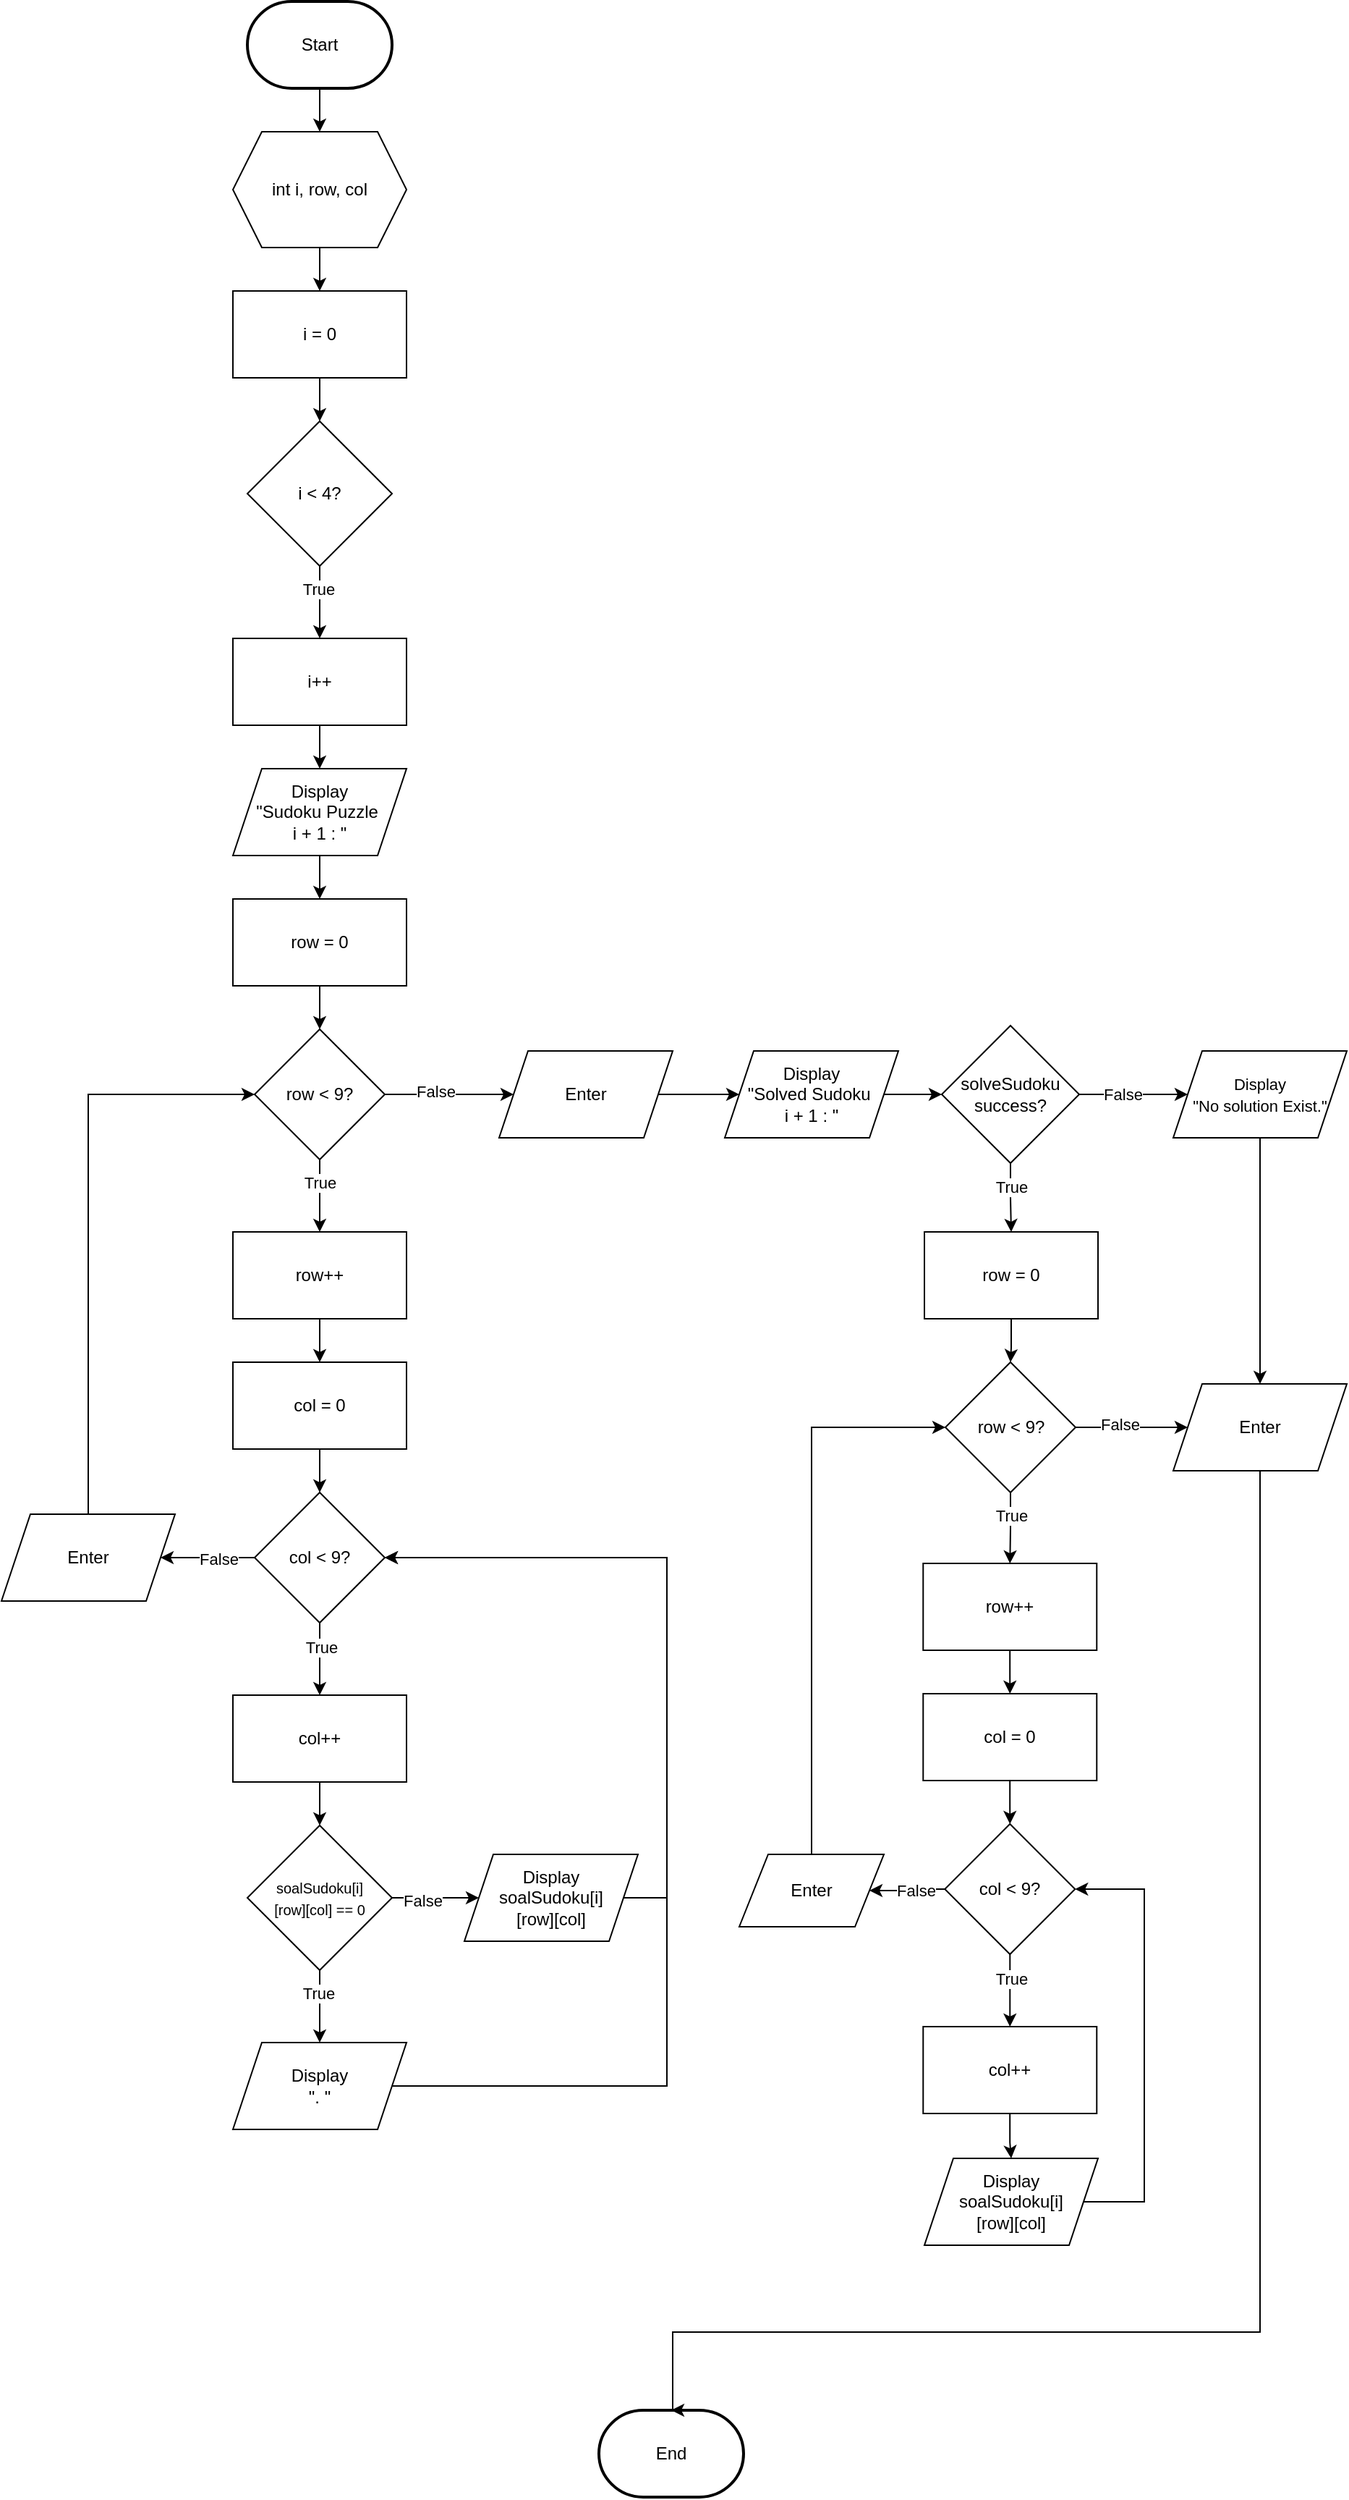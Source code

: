 <mxfile version="25.0.3" pages="2">
  <diagram id="C5RBs43oDa-KdzZeNtuy" name="Main">
    <mxGraphModel dx="3350" dy="1368" grid="1" gridSize="10" guides="1" tooltips="1" connect="1" arrows="1" fold="1" page="1" pageScale="1" pageWidth="827" pageHeight="1169" math="0" shadow="0">
      <root>
        <mxCell id="WIyWlLk6GJQsqaUBKTNV-0" />
        <mxCell id="WIyWlLk6GJQsqaUBKTNV-1" parent="WIyWlLk6GJQsqaUBKTNV-0" />
        <mxCell id="BuEJ6Aap__L7EWb8mCtW-2" style="edgeStyle=orthogonalEdgeStyle;rounded=0;orthogonalLoop=1;jettySize=auto;html=1;entryX=0.5;entryY=0;entryDx=0;entryDy=0;" edge="1" parent="WIyWlLk6GJQsqaUBKTNV-1" source="BuEJ6Aap__L7EWb8mCtW-0" target="BuEJ6Aap__L7EWb8mCtW-1">
          <mxGeometry relative="1" as="geometry" />
        </mxCell>
        <mxCell id="BuEJ6Aap__L7EWb8mCtW-0" value="Start" style="strokeWidth=2;html=1;shape=mxgraph.flowchart.terminator;whiteSpace=wrap;" vertex="1" parent="WIyWlLk6GJQsqaUBKTNV-1">
          <mxGeometry x="120" y="90" width="100" height="60" as="geometry" />
        </mxCell>
        <mxCell id="BuEJ6Aap__L7EWb8mCtW-5" style="edgeStyle=orthogonalEdgeStyle;rounded=0;orthogonalLoop=1;jettySize=auto;html=1;entryX=0.5;entryY=0;entryDx=0;entryDy=0;" edge="1" parent="WIyWlLk6GJQsqaUBKTNV-1" source="BuEJ6Aap__L7EWb8mCtW-1" target="BuEJ6Aap__L7EWb8mCtW-4">
          <mxGeometry relative="1" as="geometry" />
        </mxCell>
        <mxCell id="BuEJ6Aap__L7EWb8mCtW-1" value="int i, row, col" style="shape=hexagon;perimeter=hexagonPerimeter2;whiteSpace=wrap;html=1;fixedSize=1;" vertex="1" parent="WIyWlLk6GJQsqaUBKTNV-1">
          <mxGeometry x="110" y="180" width="120" height="80" as="geometry" />
        </mxCell>
        <mxCell id="BuEJ6Aap__L7EWb8mCtW-7" style="edgeStyle=orthogonalEdgeStyle;rounded=0;orthogonalLoop=1;jettySize=auto;html=1;entryX=0.5;entryY=0;entryDx=0;entryDy=0;" edge="1" parent="WIyWlLk6GJQsqaUBKTNV-1" source="BuEJ6Aap__L7EWb8mCtW-4" target="BuEJ6Aap__L7EWb8mCtW-6">
          <mxGeometry relative="1" as="geometry" />
        </mxCell>
        <mxCell id="BuEJ6Aap__L7EWb8mCtW-4" value="i = 0" style="rounded=0;whiteSpace=wrap;html=1;" vertex="1" parent="WIyWlLk6GJQsqaUBKTNV-1">
          <mxGeometry x="110" y="290" width="120" height="60" as="geometry" />
        </mxCell>
        <mxCell id="BuEJ6Aap__L7EWb8mCtW-9" style="edgeStyle=orthogonalEdgeStyle;rounded=0;orthogonalLoop=1;jettySize=auto;html=1;entryX=0.5;entryY=0;entryDx=0;entryDy=0;" edge="1" parent="WIyWlLk6GJQsqaUBKTNV-1" source="BuEJ6Aap__L7EWb8mCtW-6" target="BuEJ6Aap__L7EWb8mCtW-8">
          <mxGeometry relative="1" as="geometry" />
        </mxCell>
        <mxCell id="BuEJ6Aap__L7EWb8mCtW-10" value="True" style="edgeLabel;html=1;align=center;verticalAlign=middle;resizable=0;points=[];" vertex="1" connectable="0" parent="BuEJ6Aap__L7EWb8mCtW-9">
          <mxGeometry x="-0.386" y="-1" relative="1" as="geometry">
            <mxPoint as="offset" />
          </mxGeometry>
        </mxCell>
        <mxCell id="BuEJ6Aap__L7EWb8mCtW-6" value="i &amp;lt; 4?" style="rhombus;whiteSpace=wrap;html=1;" vertex="1" parent="WIyWlLk6GJQsqaUBKTNV-1">
          <mxGeometry x="120" y="380" width="100" height="100" as="geometry" />
        </mxCell>
        <mxCell id="BuEJ6Aap__L7EWb8mCtW-12" style="edgeStyle=orthogonalEdgeStyle;rounded=0;orthogonalLoop=1;jettySize=auto;html=1;entryX=0.5;entryY=0;entryDx=0;entryDy=0;" edge="1" parent="WIyWlLk6GJQsqaUBKTNV-1" source="BuEJ6Aap__L7EWb8mCtW-8" target="BuEJ6Aap__L7EWb8mCtW-11">
          <mxGeometry relative="1" as="geometry" />
        </mxCell>
        <mxCell id="BuEJ6Aap__L7EWb8mCtW-8" value="i++" style="rounded=0;whiteSpace=wrap;html=1;" vertex="1" parent="WIyWlLk6GJQsqaUBKTNV-1">
          <mxGeometry x="110" y="530" width="120" height="60" as="geometry" />
        </mxCell>
        <mxCell id="BuEJ6Aap__L7EWb8mCtW-14" style="edgeStyle=orthogonalEdgeStyle;rounded=0;orthogonalLoop=1;jettySize=auto;html=1;entryX=0.5;entryY=0;entryDx=0;entryDy=0;" edge="1" parent="WIyWlLk6GJQsqaUBKTNV-1" source="BuEJ6Aap__L7EWb8mCtW-11" target="BuEJ6Aap__L7EWb8mCtW-13">
          <mxGeometry relative="1" as="geometry" />
        </mxCell>
        <mxCell id="BuEJ6Aap__L7EWb8mCtW-11" value="Display&lt;div&gt;&quot;Sudoku Puzzle&amp;nbsp;&lt;/div&gt;&lt;div&gt;i + 1 : &quot;&lt;/div&gt;" style="shape=parallelogram;perimeter=parallelogramPerimeter;whiteSpace=wrap;html=1;fixedSize=1;" vertex="1" parent="WIyWlLk6GJQsqaUBKTNV-1">
          <mxGeometry x="110" y="620" width="120" height="60" as="geometry" />
        </mxCell>
        <mxCell id="BuEJ6Aap__L7EWb8mCtW-16" style="edgeStyle=orthogonalEdgeStyle;rounded=0;orthogonalLoop=1;jettySize=auto;html=1;entryX=0.5;entryY=0;entryDx=0;entryDy=0;" edge="1" parent="WIyWlLk6GJQsqaUBKTNV-1" source="BuEJ6Aap__L7EWb8mCtW-13" target="BuEJ6Aap__L7EWb8mCtW-15">
          <mxGeometry relative="1" as="geometry" />
        </mxCell>
        <mxCell id="BuEJ6Aap__L7EWb8mCtW-13" value="row = 0" style="rounded=0;whiteSpace=wrap;html=1;" vertex="1" parent="WIyWlLk6GJQsqaUBKTNV-1">
          <mxGeometry x="110" y="710" width="120" height="60" as="geometry" />
        </mxCell>
        <mxCell id="BuEJ6Aap__L7EWb8mCtW-18" style="edgeStyle=orthogonalEdgeStyle;rounded=0;orthogonalLoop=1;jettySize=auto;html=1;entryX=0.5;entryY=0;entryDx=0;entryDy=0;" edge="1" parent="WIyWlLk6GJQsqaUBKTNV-1" source="BuEJ6Aap__L7EWb8mCtW-15" target="BuEJ6Aap__L7EWb8mCtW-17">
          <mxGeometry relative="1" as="geometry" />
        </mxCell>
        <mxCell id="BuEJ6Aap__L7EWb8mCtW-19" value="True" style="edgeLabel;html=1;align=center;verticalAlign=middle;resizable=0;points=[];" vertex="1" connectable="0" parent="BuEJ6Aap__L7EWb8mCtW-18">
          <mxGeometry x="-0.373" relative="1" as="geometry">
            <mxPoint as="offset" />
          </mxGeometry>
        </mxCell>
        <mxCell id="BuEJ6Aap__L7EWb8mCtW-55" style="edgeStyle=orthogonalEdgeStyle;rounded=0;orthogonalLoop=1;jettySize=auto;html=1;entryX=0;entryY=0.5;entryDx=0;entryDy=0;" edge="1" parent="WIyWlLk6GJQsqaUBKTNV-1" source="BuEJ6Aap__L7EWb8mCtW-15" target="BuEJ6Aap__L7EWb8mCtW-54">
          <mxGeometry relative="1" as="geometry" />
        </mxCell>
        <mxCell id="BuEJ6Aap__L7EWb8mCtW-56" value="False" style="edgeLabel;html=1;align=center;verticalAlign=middle;resizable=0;points=[];" vertex="1" connectable="0" parent="BuEJ6Aap__L7EWb8mCtW-55">
          <mxGeometry x="-0.224" y="2" relative="1" as="geometry">
            <mxPoint as="offset" />
          </mxGeometry>
        </mxCell>
        <mxCell id="BuEJ6Aap__L7EWb8mCtW-15" value="row &amp;lt; 9?" style="rhombus;whiteSpace=wrap;html=1;" vertex="1" parent="WIyWlLk6GJQsqaUBKTNV-1">
          <mxGeometry x="125" y="800" width="90" height="90" as="geometry" />
        </mxCell>
        <mxCell id="BuEJ6Aap__L7EWb8mCtW-21" style="edgeStyle=orthogonalEdgeStyle;rounded=0;orthogonalLoop=1;jettySize=auto;html=1;entryX=0.5;entryY=0;entryDx=0;entryDy=0;" edge="1" parent="WIyWlLk6GJQsqaUBKTNV-1" source="BuEJ6Aap__L7EWb8mCtW-17" target="BuEJ6Aap__L7EWb8mCtW-20">
          <mxGeometry relative="1" as="geometry" />
        </mxCell>
        <mxCell id="BuEJ6Aap__L7EWb8mCtW-17" value="row++" style="rounded=0;whiteSpace=wrap;html=1;" vertex="1" parent="WIyWlLk6GJQsqaUBKTNV-1">
          <mxGeometry x="110" y="940" width="120" height="60" as="geometry" />
        </mxCell>
        <mxCell id="BuEJ6Aap__L7EWb8mCtW-23" style="edgeStyle=orthogonalEdgeStyle;rounded=0;orthogonalLoop=1;jettySize=auto;html=1;entryX=0.5;entryY=0;entryDx=0;entryDy=0;" edge="1" parent="WIyWlLk6GJQsqaUBKTNV-1" source="BuEJ6Aap__L7EWb8mCtW-20" target="BuEJ6Aap__L7EWb8mCtW-22">
          <mxGeometry relative="1" as="geometry" />
        </mxCell>
        <mxCell id="BuEJ6Aap__L7EWb8mCtW-20" value="col = 0" style="rounded=0;whiteSpace=wrap;html=1;" vertex="1" parent="WIyWlLk6GJQsqaUBKTNV-1">
          <mxGeometry x="110" y="1030" width="120" height="60" as="geometry" />
        </mxCell>
        <mxCell id="BuEJ6Aap__L7EWb8mCtW-25" style="edgeStyle=orthogonalEdgeStyle;rounded=0;orthogonalLoop=1;jettySize=auto;html=1;entryX=0.5;entryY=0;entryDx=0;entryDy=0;" edge="1" parent="WIyWlLk6GJQsqaUBKTNV-1" source="BuEJ6Aap__L7EWb8mCtW-22" target="BuEJ6Aap__L7EWb8mCtW-24">
          <mxGeometry relative="1" as="geometry" />
        </mxCell>
        <mxCell id="BuEJ6Aap__L7EWb8mCtW-26" value="True" style="edgeLabel;html=1;align=center;verticalAlign=middle;resizable=0;points=[];" vertex="1" connectable="0" parent="BuEJ6Aap__L7EWb8mCtW-25">
          <mxGeometry x="-0.34" y="1" relative="1" as="geometry">
            <mxPoint as="offset" />
          </mxGeometry>
        </mxCell>
        <mxCell id="BuEJ6Aap__L7EWb8mCtW-48" style="edgeStyle=orthogonalEdgeStyle;rounded=0;orthogonalLoop=1;jettySize=auto;html=1;entryX=1;entryY=0.5;entryDx=0;entryDy=0;" edge="1" parent="WIyWlLk6GJQsqaUBKTNV-1" source="BuEJ6Aap__L7EWb8mCtW-22" target="BuEJ6Aap__L7EWb8mCtW-47">
          <mxGeometry relative="1" as="geometry" />
        </mxCell>
        <mxCell id="BuEJ6Aap__L7EWb8mCtW-50" value="False" style="edgeLabel;html=1;align=center;verticalAlign=middle;resizable=0;points=[];" vertex="1" connectable="0" parent="BuEJ6Aap__L7EWb8mCtW-48">
          <mxGeometry x="-0.238" y="1" relative="1" as="geometry">
            <mxPoint as="offset" />
          </mxGeometry>
        </mxCell>
        <mxCell id="BuEJ6Aap__L7EWb8mCtW-22" value="col &amp;lt; 9?" style="rhombus;whiteSpace=wrap;html=1;" vertex="1" parent="WIyWlLk6GJQsqaUBKTNV-1">
          <mxGeometry x="125" y="1120" width="90" height="90" as="geometry" />
        </mxCell>
        <mxCell id="BuEJ6Aap__L7EWb8mCtW-28" style="edgeStyle=orthogonalEdgeStyle;rounded=0;orthogonalLoop=1;jettySize=auto;html=1;entryX=0.5;entryY=0;entryDx=0;entryDy=0;" edge="1" parent="WIyWlLk6GJQsqaUBKTNV-1" source="BuEJ6Aap__L7EWb8mCtW-24" target="BuEJ6Aap__L7EWb8mCtW-27">
          <mxGeometry relative="1" as="geometry" />
        </mxCell>
        <mxCell id="BuEJ6Aap__L7EWb8mCtW-24" value="col++" style="rounded=0;whiteSpace=wrap;html=1;" vertex="1" parent="WIyWlLk6GJQsqaUBKTNV-1">
          <mxGeometry x="110" y="1260" width="120" height="60" as="geometry" />
        </mxCell>
        <mxCell id="BuEJ6Aap__L7EWb8mCtW-30" style="edgeStyle=orthogonalEdgeStyle;rounded=0;orthogonalLoop=1;jettySize=auto;html=1;entryX=0.5;entryY=0;entryDx=0;entryDy=0;" edge="1" parent="WIyWlLk6GJQsqaUBKTNV-1" source="BuEJ6Aap__L7EWb8mCtW-27" target="BuEJ6Aap__L7EWb8mCtW-29">
          <mxGeometry relative="1" as="geometry" />
        </mxCell>
        <mxCell id="BuEJ6Aap__L7EWb8mCtW-31" value="True" style="edgeLabel;html=1;align=center;verticalAlign=middle;resizable=0;points=[];" vertex="1" connectable="0" parent="BuEJ6Aap__L7EWb8mCtW-30">
          <mxGeometry x="-0.373" y="-1" relative="1" as="geometry">
            <mxPoint as="offset" />
          </mxGeometry>
        </mxCell>
        <mxCell id="BuEJ6Aap__L7EWb8mCtW-33" style="edgeStyle=orthogonalEdgeStyle;rounded=0;orthogonalLoop=1;jettySize=auto;html=1;entryX=0;entryY=0.5;entryDx=0;entryDy=0;" edge="1" parent="WIyWlLk6GJQsqaUBKTNV-1" source="BuEJ6Aap__L7EWb8mCtW-27" target="BuEJ6Aap__L7EWb8mCtW-32">
          <mxGeometry relative="1" as="geometry" />
        </mxCell>
        <mxCell id="BuEJ6Aap__L7EWb8mCtW-35" value="False" style="edgeLabel;html=1;align=center;verticalAlign=middle;resizable=0;points=[];" vertex="1" connectable="0" parent="BuEJ6Aap__L7EWb8mCtW-33">
          <mxGeometry x="-0.309" y="-2" relative="1" as="geometry">
            <mxPoint as="offset" />
          </mxGeometry>
        </mxCell>
        <mxCell id="BuEJ6Aap__L7EWb8mCtW-27" value="&lt;font style=&quot;font-size: 10px;&quot;&gt;soalSudoku[i]&lt;/font&gt;&lt;div&gt;&lt;font style=&quot;font-size: 10px;&quot;&gt;[row][col] == 0&lt;/font&gt;&lt;/div&gt;" style="rhombus;whiteSpace=wrap;html=1;" vertex="1" parent="WIyWlLk6GJQsqaUBKTNV-1">
          <mxGeometry x="120" y="1350" width="100" height="100" as="geometry" />
        </mxCell>
        <mxCell id="BuEJ6Aap__L7EWb8mCtW-46" style="edgeStyle=orthogonalEdgeStyle;rounded=0;orthogonalLoop=1;jettySize=auto;html=1;entryX=1;entryY=0.5;entryDx=0;entryDy=0;" edge="1" parent="WIyWlLk6GJQsqaUBKTNV-1" source="BuEJ6Aap__L7EWb8mCtW-29" target="BuEJ6Aap__L7EWb8mCtW-22">
          <mxGeometry relative="1" as="geometry">
            <Array as="points">
              <mxPoint x="410" y="1530" />
              <mxPoint x="410" y="1165" />
            </Array>
          </mxGeometry>
        </mxCell>
        <mxCell id="BuEJ6Aap__L7EWb8mCtW-29" value="Display&lt;div&gt;&quot;. &quot;&lt;/div&gt;" style="shape=parallelogram;perimeter=parallelogramPerimeter;whiteSpace=wrap;html=1;fixedSize=1;" vertex="1" parent="WIyWlLk6GJQsqaUBKTNV-1">
          <mxGeometry x="110" y="1500" width="120" height="60" as="geometry" />
        </mxCell>
        <mxCell id="BuEJ6Aap__L7EWb8mCtW-45" style="edgeStyle=orthogonalEdgeStyle;rounded=0;orthogonalLoop=1;jettySize=auto;html=1;entryX=1;entryY=0.5;entryDx=0;entryDy=0;" edge="1" parent="WIyWlLk6GJQsqaUBKTNV-1" source="BuEJ6Aap__L7EWb8mCtW-32" target="BuEJ6Aap__L7EWb8mCtW-22">
          <mxGeometry relative="1" as="geometry">
            <Array as="points">
              <mxPoint x="410" y="1400" />
              <mxPoint x="410" y="1165" />
            </Array>
          </mxGeometry>
        </mxCell>
        <mxCell id="BuEJ6Aap__L7EWb8mCtW-32" value="Display&lt;div&gt;soalSudoku[i]&lt;/div&gt;&lt;div&gt;[row][col]&lt;br&gt;&lt;/div&gt;" style="shape=parallelogram;perimeter=parallelogramPerimeter;whiteSpace=wrap;html=1;fixedSize=1;" vertex="1" parent="WIyWlLk6GJQsqaUBKTNV-1">
          <mxGeometry x="270" y="1370" width="120" height="60" as="geometry" />
        </mxCell>
        <mxCell id="BuEJ6Aap__L7EWb8mCtW-51" style="edgeStyle=orthogonalEdgeStyle;rounded=0;orthogonalLoop=1;jettySize=auto;html=1;entryX=0;entryY=0.5;entryDx=0;entryDy=0;exitX=0.5;exitY=0;exitDx=0;exitDy=0;" edge="1" parent="WIyWlLk6GJQsqaUBKTNV-1" source="BuEJ6Aap__L7EWb8mCtW-47" target="BuEJ6Aap__L7EWb8mCtW-15">
          <mxGeometry relative="1" as="geometry">
            <Array as="points">
              <mxPoint x="10" y="845" />
            </Array>
          </mxGeometry>
        </mxCell>
        <mxCell id="BuEJ6Aap__L7EWb8mCtW-47" value="Enter" style="shape=parallelogram;perimeter=parallelogramPerimeter;whiteSpace=wrap;html=1;fixedSize=1;" vertex="1" parent="WIyWlLk6GJQsqaUBKTNV-1">
          <mxGeometry x="-50" y="1135" width="120" height="60" as="geometry" />
        </mxCell>
        <mxCell id="BuEJ6Aap__L7EWb8mCtW-58" style="edgeStyle=orthogonalEdgeStyle;rounded=0;orthogonalLoop=1;jettySize=auto;html=1;entryX=0;entryY=0.5;entryDx=0;entryDy=0;" edge="1" parent="WIyWlLk6GJQsqaUBKTNV-1" source="BuEJ6Aap__L7EWb8mCtW-54" target="BuEJ6Aap__L7EWb8mCtW-57">
          <mxGeometry relative="1" as="geometry" />
        </mxCell>
        <mxCell id="BuEJ6Aap__L7EWb8mCtW-54" value="Enter" style="shape=parallelogram;perimeter=parallelogramPerimeter;whiteSpace=wrap;html=1;fixedSize=1;" vertex="1" parent="WIyWlLk6GJQsqaUBKTNV-1">
          <mxGeometry x="294" y="815" width="120" height="60" as="geometry" />
        </mxCell>
        <mxCell id="BuEJ6Aap__L7EWb8mCtW-60" style="edgeStyle=orthogonalEdgeStyle;rounded=0;orthogonalLoop=1;jettySize=auto;html=1;entryX=0;entryY=0.5;entryDx=0;entryDy=0;" edge="1" parent="WIyWlLk6GJQsqaUBKTNV-1" source="BuEJ6Aap__L7EWb8mCtW-57" target="BuEJ6Aap__L7EWb8mCtW-59">
          <mxGeometry relative="1" as="geometry" />
        </mxCell>
        <mxCell id="BuEJ6Aap__L7EWb8mCtW-57" value="Display&lt;div&gt;&quot;Solved Sudoku&amp;nbsp;&lt;/div&gt;&lt;div&gt;i + 1 : &quot;&lt;/div&gt;" style="shape=parallelogram;perimeter=parallelogramPerimeter;whiteSpace=wrap;html=1;fixedSize=1;" vertex="1" parent="WIyWlLk6GJQsqaUBKTNV-1">
          <mxGeometry x="450" y="815" width="120" height="60" as="geometry" />
        </mxCell>
        <mxCell id="BuEJ6Aap__L7EWb8mCtW-62" style="edgeStyle=orthogonalEdgeStyle;rounded=0;orthogonalLoop=1;jettySize=auto;html=1;entryX=0;entryY=0.5;entryDx=0;entryDy=0;" edge="1" parent="WIyWlLk6GJQsqaUBKTNV-1" source="BuEJ6Aap__L7EWb8mCtW-59" target="BuEJ6Aap__L7EWb8mCtW-61">
          <mxGeometry relative="1" as="geometry" />
        </mxCell>
        <mxCell id="BuEJ6Aap__L7EWb8mCtW-63" value="False" style="edgeLabel;html=1;align=center;verticalAlign=middle;resizable=0;points=[];" vertex="1" connectable="0" parent="BuEJ6Aap__L7EWb8mCtW-62">
          <mxGeometry x="-0.217" relative="1" as="geometry">
            <mxPoint as="offset" />
          </mxGeometry>
        </mxCell>
        <mxCell id="BuEJ6Aap__L7EWb8mCtW-65" style="edgeStyle=orthogonalEdgeStyle;rounded=0;orthogonalLoop=1;jettySize=auto;html=1;entryX=0.5;entryY=0;entryDx=0;entryDy=0;" edge="1" parent="WIyWlLk6GJQsqaUBKTNV-1" source="BuEJ6Aap__L7EWb8mCtW-59" target="BuEJ6Aap__L7EWb8mCtW-67">
          <mxGeometry relative="1" as="geometry">
            <mxPoint x="647.5" y="940" as="targetPoint" />
          </mxGeometry>
        </mxCell>
        <mxCell id="BuEJ6Aap__L7EWb8mCtW-66" value="True" style="edgeLabel;html=1;align=center;verticalAlign=middle;resizable=0;points=[];" vertex="1" connectable="0" parent="BuEJ6Aap__L7EWb8mCtW-65">
          <mxGeometry x="-0.34" relative="1" as="geometry">
            <mxPoint as="offset" />
          </mxGeometry>
        </mxCell>
        <mxCell id="BuEJ6Aap__L7EWb8mCtW-59" value="solveSudoku&lt;div&gt;success?&lt;/div&gt;" style="rhombus;whiteSpace=wrap;html=1;" vertex="1" parent="WIyWlLk6GJQsqaUBKTNV-1">
          <mxGeometry x="600" y="797.5" width="95" height="95" as="geometry" />
        </mxCell>
        <mxCell id="BuEJ6Aap__L7EWb8mCtW-106" style="edgeStyle=orthogonalEdgeStyle;rounded=0;orthogonalLoop=1;jettySize=auto;html=1;entryX=0.5;entryY=0;entryDx=0;entryDy=0;" edge="1" parent="WIyWlLk6GJQsqaUBKTNV-1" source="BuEJ6Aap__L7EWb8mCtW-61" target="BuEJ6Aap__L7EWb8mCtW-95">
          <mxGeometry relative="1" as="geometry" />
        </mxCell>
        <mxCell id="BuEJ6Aap__L7EWb8mCtW-61" value="&lt;font style=&quot;font-size: 11px;&quot;&gt;Display&lt;/font&gt;&lt;div&gt;&lt;font style=&quot;font-size: 11px;&quot;&gt;&quot;No solution Exist.&quot;&lt;/font&gt;&lt;/div&gt;" style="shape=parallelogram;perimeter=parallelogramPerimeter;whiteSpace=wrap;html=1;fixedSize=1;" vertex="1" parent="WIyWlLk6GJQsqaUBKTNV-1">
          <mxGeometry x="760" y="815" width="120" height="60" as="geometry" />
        </mxCell>
        <mxCell id="BuEJ6Aap__L7EWb8mCtW-96" style="edgeStyle=orthogonalEdgeStyle;rounded=0;orthogonalLoop=1;jettySize=auto;html=1;entryX=0.5;entryY=0;entryDx=0;entryDy=0;" edge="1" parent="WIyWlLk6GJQsqaUBKTNV-1" source="BuEJ6Aap__L7EWb8mCtW-67" target="BuEJ6Aap__L7EWb8mCtW-72">
          <mxGeometry relative="1" as="geometry" />
        </mxCell>
        <mxCell id="BuEJ6Aap__L7EWb8mCtW-67" value="row = 0" style="rounded=0;whiteSpace=wrap;html=1;" vertex="1" parent="WIyWlLk6GJQsqaUBKTNV-1">
          <mxGeometry x="588" y="940" width="120" height="60" as="geometry" />
        </mxCell>
        <mxCell id="BuEJ6Aap__L7EWb8mCtW-68" style="edgeStyle=orthogonalEdgeStyle;rounded=0;orthogonalLoop=1;jettySize=auto;html=1;entryX=0.5;entryY=0;entryDx=0;entryDy=0;" edge="1" parent="WIyWlLk6GJQsqaUBKTNV-1" source="BuEJ6Aap__L7EWb8mCtW-72" target="BuEJ6Aap__L7EWb8mCtW-74">
          <mxGeometry relative="1" as="geometry" />
        </mxCell>
        <mxCell id="BuEJ6Aap__L7EWb8mCtW-69" value="True" style="edgeLabel;html=1;align=center;verticalAlign=middle;resizable=0;points=[];" vertex="1" connectable="0" parent="BuEJ6Aap__L7EWb8mCtW-68">
          <mxGeometry x="-0.373" relative="1" as="geometry">
            <mxPoint as="offset" />
          </mxGeometry>
        </mxCell>
        <mxCell id="BuEJ6Aap__L7EWb8mCtW-70" style="edgeStyle=orthogonalEdgeStyle;rounded=0;orthogonalLoop=1;jettySize=auto;html=1;entryX=0;entryY=0.5;entryDx=0;entryDy=0;" edge="1" parent="WIyWlLk6GJQsqaUBKTNV-1" source="BuEJ6Aap__L7EWb8mCtW-72" target="BuEJ6Aap__L7EWb8mCtW-95">
          <mxGeometry relative="1" as="geometry" />
        </mxCell>
        <mxCell id="BuEJ6Aap__L7EWb8mCtW-71" value="False" style="edgeLabel;html=1;align=center;verticalAlign=middle;resizable=0;points=[];" vertex="1" connectable="0" parent="BuEJ6Aap__L7EWb8mCtW-70">
          <mxGeometry x="-0.224" y="2" relative="1" as="geometry">
            <mxPoint as="offset" />
          </mxGeometry>
        </mxCell>
        <mxCell id="BuEJ6Aap__L7EWb8mCtW-72" value="row &amp;lt; 9?" style="rhombus;whiteSpace=wrap;html=1;" vertex="1" parent="WIyWlLk6GJQsqaUBKTNV-1">
          <mxGeometry x="602.5" y="1030" width="90" height="90" as="geometry" />
        </mxCell>
        <mxCell id="BuEJ6Aap__L7EWb8mCtW-73" style="edgeStyle=orthogonalEdgeStyle;rounded=0;orthogonalLoop=1;jettySize=auto;html=1;entryX=0.5;entryY=0;entryDx=0;entryDy=0;" edge="1" parent="WIyWlLk6GJQsqaUBKTNV-1" source="BuEJ6Aap__L7EWb8mCtW-74" target="BuEJ6Aap__L7EWb8mCtW-76">
          <mxGeometry relative="1" as="geometry" />
        </mxCell>
        <mxCell id="BuEJ6Aap__L7EWb8mCtW-74" value="row++" style="rounded=0;whiteSpace=wrap;html=1;" vertex="1" parent="WIyWlLk6GJQsqaUBKTNV-1">
          <mxGeometry x="587.14" y="1169" width="120" height="60" as="geometry" />
        </mxCell>
        <mxCell id="BuEJ6Aap__L7EWb8mCtW-75" style="edgeStyle=orthogonalEdgeStyle;rounded=0;orthogonalLoop=1;jettySize=auto;html=1;entryX=0.5;entryY=0;entryDx=0;entryDy=0;" edge="1" parent="WIyWlLk6GJQsqaUBKTNV-1" source="BuEJ6Aap__L7EWb8mCtW-76" target="BuEJ6Aap__L7EWb8mCtW-81">
          <mxGeometry relative="1" as="geometry" />
        </mxCell>
        <mxCell id="BuEJ6Aap__L7EWb8mCtW-76" value="col = 0" style="rounded=0;whiteSpace=wrap;html=1;" vertex="1" parent="WIyWlLk6GJQsqaUBKTNV-1">
          <mxGeometry x="587.14" y="1259" width="120" height="60" as="geometry" />
        </mxCell>
        <mxCell id="BuEJ6Aap__L7EWb8mCtW-77" style="edgeStyle=orthogonalEdgeStyle;rounded=0;orthogonalLoop=1;jettySize=auto;html=1;entryX=0.5;entryY=0;entryDx=0;entryDy=0;" edge="1" parent="WIyWlLk6GJQsqaUBKTNV-1" source="BuEJ6Aap__L7EWb8mCtW-81" target="BuEJ6Aap__L7EWb8mCtW-83">
          <mxGeometry relative="1" as="geometry" />
        </mxCell>
        <mxCell id="BuEJ6Aap__L7EWb8mCtW-78" value="True" style="edgeLabel;html=1;align=center;verticalAlign=middle;resizable=0;points=[];" vertex="1" connectable="0" parent="BuEJ6Aap__L7EWb8mCtW-77">
          <mxGeometry x="-0.34" y="1" relative="1" as="geometry">
            <mxPoint as="offset" />
          </mxGeometry>
        </mxCell>
        <mxCell id="BuEJ6Aap__L7EWb8mCtW-79" style="edgeStyle=orthogonalEdgeStyle;rounded=0;orthogonalLoop=1;jettySize=auto;html=1;entryX=1;entryY=0.5;entryDx=0;entryDy=0;" edge="1" parent="WIyWlLk6GJQsqaUBKTNV-1" source="BuEJ6Aap__L7EWb8mCtW-81" target="BuEJ6Aap__L7EWb8mCtW-102">
          <mxGeometry relative="1" as="geometry">
            <mxPoint x="540" y="1395" as="targetPoint" />
          </mxGeometry>
        </mxCell>
        <mxCell id="BuEJ6Aap__L7EWb8mCtW-80" value="False" style="edgeLabel;html=1;align=center;verticalAlign=middle;resizable=0;points=[];" vertex="1" connectable="0" parent="BuEJ6Aap__L7EWb8mCtW-79">
          <mxGeometry x="-0.238" y="1" relative="1" as="geometry">
            <mxPoint as="offset" />
          </mxGeometry>
        </mxCell>
        <mxCell id="BuEJ6Aap__L7EWb8mCtW-81" value="col &amp;lt; 9?" style="rhombus;whiteSpace=wrap;html=1;" vertex="1" parent="WIyWlLk6GJQsqaUBKTNV-1">
          <mxGeometry x="602.14" y="1349" width="90" height="90" as="geometry" />
        </mxCell>
        <mxCell id="BuEJ6Aap__L7EWb8mCtW-100" style="edgeStyle=orthogonalEdgeStyle;rounded=0;orthogonalLoop=1;jettySize=auto;html=1;entryX=0.5;entryY=0;entryDx=0;entryDy=0;" edge="1" parent="WIyWlLk6GJQsqaUBKTNV-1" source="BuEJ6Aap__L7EWb8mCtW-83" target="BuEJ6Aap__L7EWb8mCtW-99">
          <mxGeometry relative="1" as="geometry" />
        </mxCell>
        <mxCell id="BuEJ6Aap__L7EWb8mCtW-83" value="col++" style="rounded=0;whiteSpace=wrap;html=1;" vertex="1" parent="WIyWlLk6GJQsqaUBKTNV-1">
          <mxGeometry x="587.14" y="1489" width="120" height="60" as="geometry" />
        </mxCell>
        <mxCell id="BuEJ6Aap__L7EWb8mCtW-93" style="edgeStyle=orthogonalEdgeStyle;rounded=0;orthogonalLoop=1;jettySize=auto;html=1;entryX=0;entryY=0.5;entryDx=0;entryDy=0;exitX=0.5;exitY=0;exitDx=0;exitDy=0;" edge="1" parent="WIyWlLk6GJQsqaUBKTNV-1" target="BuEJ6Aap__L7EWb8mCtW-72" source="BuEJ6Aap__L7EWb8mCtW-102">
          <mxGeometry relative="1" as="geometry">
            <mxPoint x="530" y="1370" as="sourcePoint" />
            <Array as="points">
              <mxPoint x="510" y="1075" />
            </Array>
            <mxPoint x="622.5" y="1075" as="targetPoint" />
          </mxGeometry>
        </mxCell>
        <mxCell id="BuEJ6Aap__L7EWb8mCtW-95" value="Enter" style="shape=parallelogram;perimeter=parallelogramPerimeter;whiteSpace=wrap;html=1;fixedSize=1;" vertex="1" parent="WIyWlLk6GJQsqaUBKTNV-1">
          <mxGeometry x="760" y="1045" width="120" height="60" as="geometry" />
        </mxCell>
        <mxCell id="BuEJ6Aap__L7EWb8mCtW-101" style="edgeStyle=orthogonalEdgeStyle;rounded=0;orthogonalLoop=1;jettySize=auto;html=1;entryX=1;entryY=0.5;entryDx=0;entryDy=0;" edge="1" parent="WIyWlLk6GJQsqaUBKTNV-1" source="BuEJ6Aap__L7EWb8mCtW-99" target="BuEJ6Aap__L7EWb8mCtW-81">
          <mxGeometry relative="1" as="geometry">
            <Array as="points">
              <mxPoint x="740" y="1610" />
              <mxPoint x="740" y="1394" />
            </Array>
          </mxGeometry>
        </mxCell>
        <mxCell id="BuEJ6Aap__L7EWb8mCtW-99" value="Display&lt;br&gt;soalSudoku[i]&lt;div&gt;[row][col]&lt;br&gt;&lt;/div&gt;" style="shape=parallelogram;perimeter=parallelogramPerimeter;whiteSpace=wrap;html=1;fixedSize=1;" vertex="1" parent="WIyWlLk6GJQsqaUBKTNV-1">
          <mxGeometry x="588" y="1580" width="120" height="60" as="geometry" />
        </mxCell>
        <mxCell id="BuEJ6Aap__L7EWb8mCtW-102" value="Enter" style="shape=parallelogram;perimeter=parallelogramPerimeter;whiteSpace=wrap;html=1;fixedSize=1;" vertex="1" parent="WIyWlLk6GJQsqaUBKTNV-1">
          <mxGeometry x="460" y="1370" width="100" height="50" as="geometry" />
        </mxCell>
        <mxCell id="BuEJ6Aap__L7EWb8mCtW-107" value="End" style="strokeWidth=2;html=1;shape=mxgraph.flowchart.terminator;whiteSpace=wrap;" vertex="1" parent="WIyWlLk6GJQsqaUBKTNV-1">
          <mxGeometry x="363" y="1754" width="100" height="60" as="geometry" />
        </mxCell>
        <mxCell id="BuEJ6Aap__L7EWb8mCtW-108" style="edgeStyle=orthogonalEdgeStyle;rounded=0;orthogonalLoop=1;jettySize=auto;html=1;entryX=0.5;entryY=0;entryDx=0;entryDy=0;entryPerimeter=0;" edge="1" parent="WIyWlLk6GJQsqaUBKTNV-1" source="BuEJ6Aap__L7EWb8mCtW-95" target="BuEJ6Aap__L7EWb8mCtW-107">
          <mxGeometry relative="1" as="geometry">
            <Array as="points">
              <mxPoint x="820" y="1700" />
              <mxPoint x="414" y="1700" />
            </Array>
          </mxGeometry>
        </mxCell>
      </root>
    </mxGraphModel>
  </diagram>
  <diagram name="solveSudoku" id="xC5rzJIgYIP1T1h6eHM3">
    <mxGraphModel dx="545" dy="296" grid="1" gridSize="10" guides="1" tooltips="1" connect="1" arrows="1" fold="1" page="1" pageScale="1" pageWidth="827" pageHeight="1169" math="0" shadow="0">
      <root>
        <mxCell id="CIrGyWFbBjtrvkDtWRUX-0" />
        <mxCell id="CIrGyWFbBjtrvkDtWRUX-1" parent="CIrGyWFbBjtrvkDtWRUX-0" />
      </root>
    </mxGraphModel>
  </diagram>
</mxfile>
